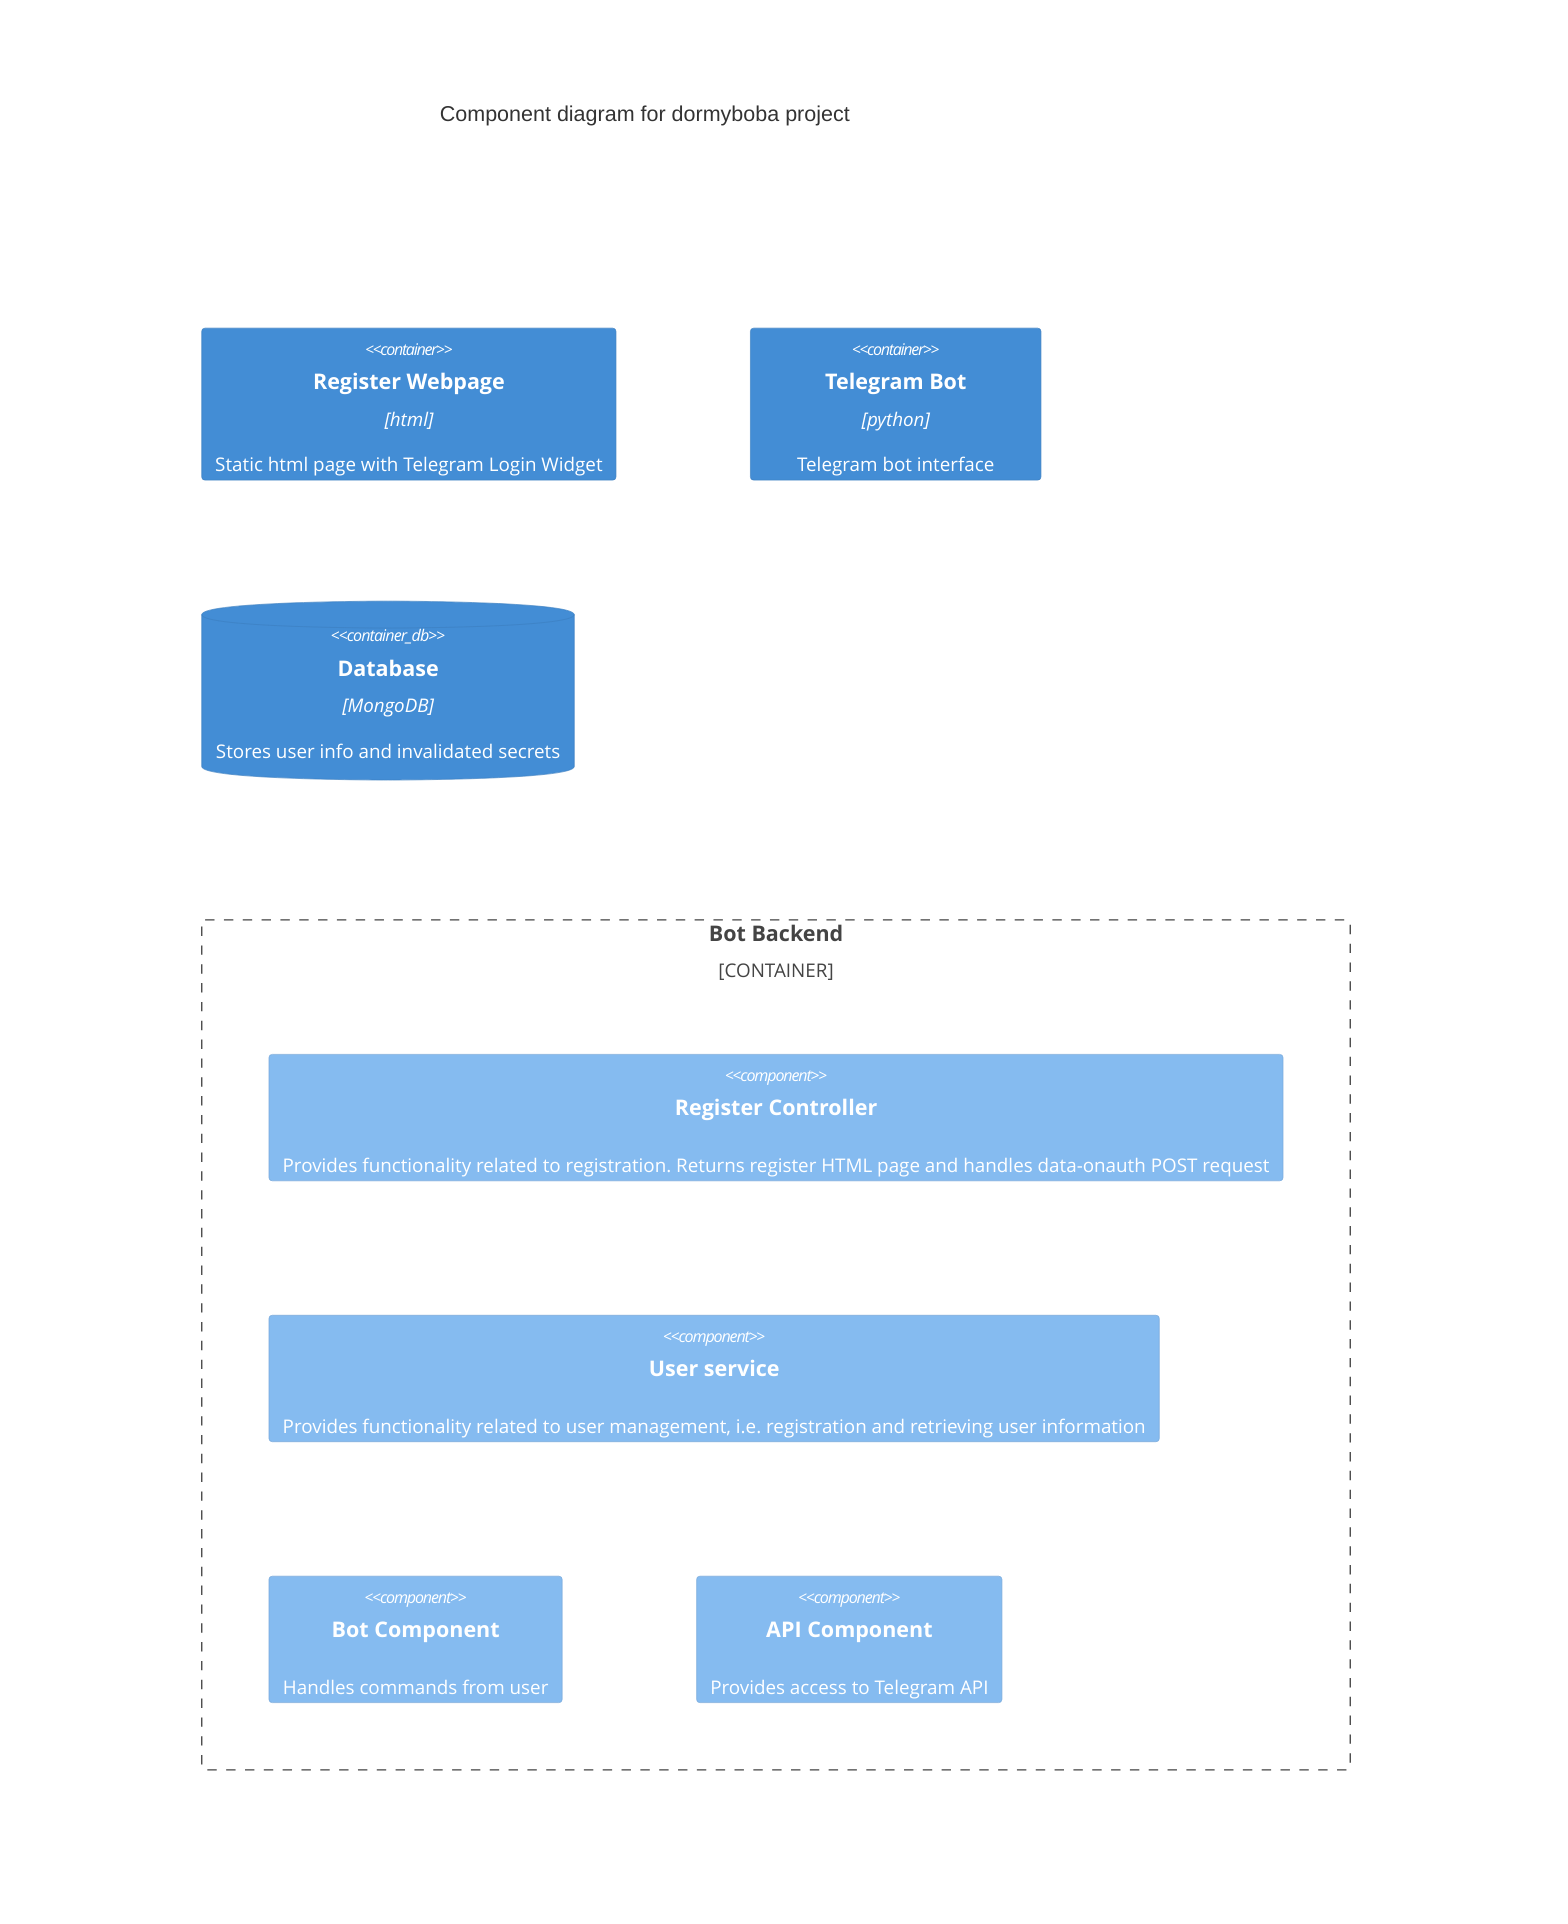 C4Component
title Component diagram for dormyboba project

Container(registerPage, "Register Webpage", "html", "Static html page with Telegram Login Widget")
Container(telegramBot, "Telegram Bot", "python", "Telegram bot interface")

Container_Boundary(botBackend, "Bot Backend") {
  Component(registerController, "Register Controller", "", "Provides functionality related to registration. Returns register HTML page and handles data-onauth POST request")
  Component(userService, "User service", "", "Provides functionality related to user management, i.e. registration and retrieving user information")
  Component(botComponent, "Bot Component", "", "Handles commands from user")
  Component(apiComponent, "API Component", "", "Provides access to Telegram API")
}

ContainerDb(db, "Database", "MongoDB", "Stores user info and invalidated secrets")